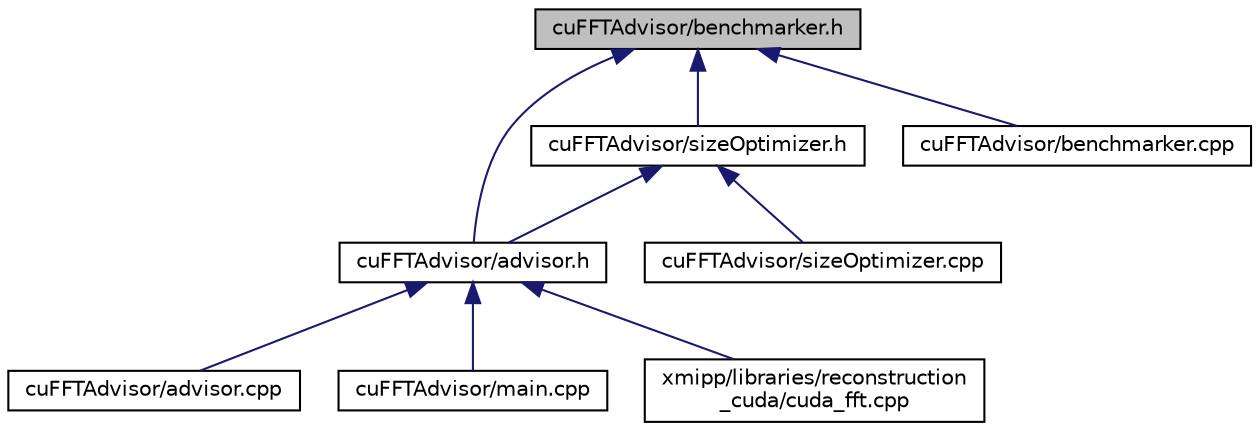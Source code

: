 digraph "cuFFTAdvisor/benchmarker.h"
{
  edge [fontname="Helvetica",fontsize="10",labelfontname="Helvetica",labelfontsize="10"];
  node [fontname="Helvetica",fontsize="10",shape=record];
  Node15 [label="cuFFTAdvisor/benchmarker.h",height=0.2,width=0.4,color="black", fillcolor="grey75", style="filled", fontcolor="black"];
  Node15 -> Node16 [dir="back",color="midnightblue",fontsize="10",style="solid",fontname="Helvetica"];
  Node16 [label="cuFFTAdvisor/advisor.h",height=0.2,width=0.4,color="black", fillcolor="white", style="filled",URL="$advisor_8h.html"];
  Node16 -> Node17 [dir="back",color="midnightblue",fontsize="10",style="solid",fontname="Helvetica"];
  Node17 [label="cuFFTAdvisor/advisor.cpp",height=0.2,width=0.4,color="black", fillcolor="white", style="filled",URL="$advisor_8cpp.html"];
  Node16 -> Node18 [dir="back",color="midnightblue",fontsize="10",style="solid",fontname="Helvetica"];
  Node18 [label="cuFFTAdvisor/main.cpp",height=0.2,width=0.4,color="black", fillcolor="white", style="filled",URL="$main_8cpp.html"];
  Node16 -> Node19 [dir="back",color="midnightblue",fontsize="10",style="solid",fontname="Helvetica"];
  Node19 [label="xmipp/libraries/reconstruction\l_cuda/cuda_fft.cpp",height=0.2,width=0.4,color="black", fillcolor="white", style="filled",URL="$cuda__fft_8cpp.html"];
  Node15 -> Node20 [dir="back",color="midnightblue",fontsize="10",style="solid",fontname="Helvetica"];
  Node20 [label="cuFFTAdvisor/sizeOptimizer.h",height=0.2,width=0.4,color="black", fillcolor="white", style="filled",URL="$sizeOptimizer_8h.html"];
  Node20 -> Node16 [dir="back",color="midnightblue",fontsize="10",style="solid",fontname="Helvetica"];
  Node20 -> Node21 [dir="back",color="midnightblue",fontsize="10",style="solid",fontname="Helvetica"];
  Node21 [label="cuFFTAdvisor/sizeOptimizer.cpp",height=0.2,width=0.4,color="black", fillcolor="white", style="filled",URL="$sizeOptimizer_8cpp.html"];
  Node15 -> Node22 [dir="back",color="midnightblue",fontsize="10",style="solid",fontname="Helvetica"];
  Node22 [label="cuFFTAdvisor/benchmarker.cpp",height=0.2,width=0.4,color="black", fillcolor="white", style="filled",URL="$benchmarker_8cpp.html"];
}

